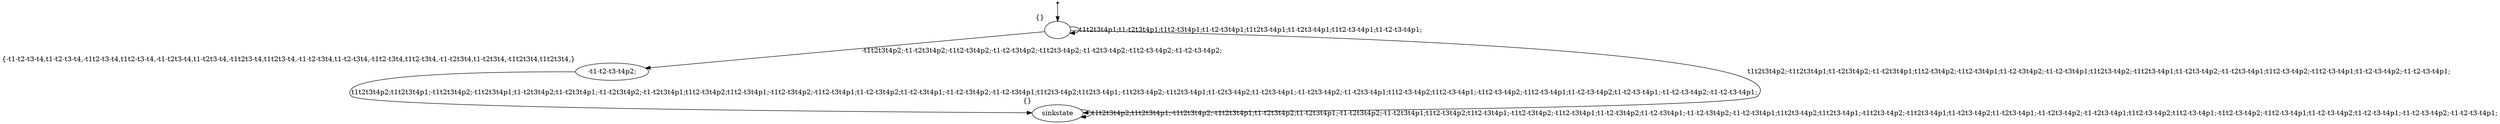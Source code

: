 digraph G {
  Initial [shape=point];
  Initial -> S0;
  S0 [label="", xlabel= "{}"];
  S0 -> S0 [label="t1t2t3t4p1;t1-t2t3t4p1;t1t2-t3t4p1;t1-t2-t3t4p1;t1t2t3-t4p1;t1-t2t3-t4p1;t1t2-t3-t4p1;t1-t2-t3-t4p1;"];
  S0 -> S1 [label="-t1t2t3t4p2;-t1-t2t3t4p2;-t1t2-t3t4p2;-t1-t2-t3t4p2;-t1t2t3-t4p2;-t1-t2t3-t4p2;-t1t2-t3-t4p2;-t1-t2-t3-t4p2;"];
  S0 -> S2 [label="t1t2t3t4p2;-t1t2t3t4p1;t1-t2t3t4p2;-t1-t2t3t4p1;t1t2-t3t4p2;-t1t2-t3t4p1;t1-t2-t3t4p2;-t1-t2-t3t4p1;t1t2t3-t4p2;-t1t2t3-t4p1;t1-t2t3-t4p2;-t1-t2t3-t4p1;t1t2-t3-t4p2;-t1t2-t3-t4p1;t1-t2-t3-t4p2;-t1-t2-t3-t4p1;"];
  S1 [label="-t1-t2-t3-t4p2;", xlabel= "{-t1-t2-t3-t4,t1-t2-t3-t4,-t1t2-t3-t4,t1t2-t3-t4,-t1-t2t3-t4,t1-t2t3-t4,-t1t2t3-t4,t1t2t3-t4,-t1-t2-t3t4,t1-t2-t3t4,-t1t2-t3t4,t1t2-t3t4,-t1-t2t3t4,t1-t2t3t4,-t1t2t3t4,t1t2t3t4,}"];
  S1 -> S2 [label="t1t2t3t4p2;t1t2t3t4p1;-t1t2t3t4p2;-t1t2t3t4p1;t1-t2t3t4p2;t1-t2t3t4p1;-t1-t2t3t4p2;-t1-t2t3t4p1;t1t2-t3t4p2;t1t2-t3t4p1;-t1t2-t3t4p2;-t1t2-t3t4p1;t1-t2-t3t4p2;t1-t2-t3t4p1;-t1-t2-t3t4p2;-t1-t2-t3t4p1;t1t2t3-t4p2;t1t2t3-t4p1;-t1t2t3-t4p2;-t1t2t3-t4p1;t1-t2t3-t4p2;t1-t2t3-t4p1;-t1-t2t3-t4p2;-t1-t2t3-t4p1;t1t2-t3-t4p2;t1t2-t3-t4p1;-t1t2-t3-t4p2;-t1t2-t3-t4p1;t1-t2-t3-t4p2;t1-t2-t3-t4p1;-t1-t2-t3-t4p2;-t1-t2-t3-t4p1;"];
  S2 [label="sinkstate", xlabel= "{}"];
  S2 -> S2 [label="t1t2t3t4p2;t1t2t3t4p1;-t1t2t3t4p2;-t1t2t3t4p1;t1-t2t3t4p2;t1-t2t3t4p1;-t1-t2t3t4p2;-t1-t2t3t4p1;t1t2-t3t4p2;t1t2-t3t4p1;-t1t2-t3t4p2;-t1t2-t3t4p1;t1-t2-t3t4p2;t1-t2-t3t4p1;-t1-t2-t3t4p2;-t1-t2-t3t4p1;t1t2t3-t4p2;t1t2t3-t4p1;-t1t2t3-t4p2;-t1t2t3-t4p1;t1-t2t3-t4p2;t1-t2t3-t4p1;-t1-t2t3-t4p2;-t1-t2t3-t4p1;t1t2-t3-t4p2;t1t2-t3-t4p1;-t1t2-t3-t4p2;-t1t2-t3-t4p1;t1-t2-t3-t4p2;t1-t2-t3-t4p1;-t1-t2-t3-t4p2;-t1-t2-t3-t4p1;"];
}